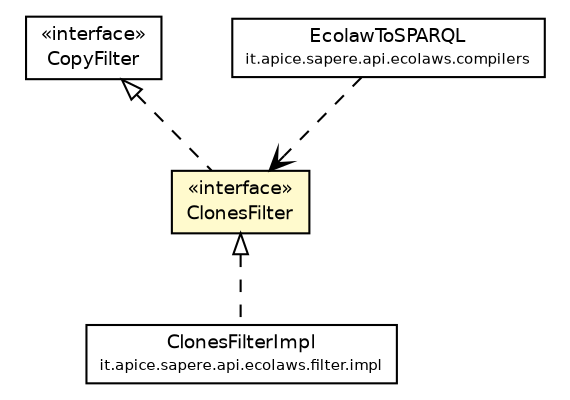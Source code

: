 #!/usr/local/bin/dot
#
# Class diagram 
# Generated by UmlGraph version 4.4 (http://www.spinellis.gr/sw/umlgraph)
#

digraph G {
	edge [fontname="Helvetica",fontsize=10,labelfontname="Helvetica",labelfontsize=10];
	node [fontname="Helvetica",fontsize=10,shape=plaintext];
	// it.apice.sapere.api.ecolaws.filters.CopyFilter
	c18453 [label=<<table border="0" cellborder="1" cellspacing="0" cellpadding="2" port="p" href="./CopyFilter.html">
		<tr><td><table border="0" cellspacing="0" cellpadding="1">
			<tr><td> &laquo;interface&raquo; </td></tr>
			<tr><td> CopyFilter </td></tr>
		</table></td></tr>
		</table>>, fontname="Helvetica", fontcolor="black", fontsize=9.0];
	// it.apice.sapere.api.ecolaws.filters.ClonesFilter
	c18454 [label=<<table border="0" cellborder="1" cellspacing="0" cellpadding="2" port="p" bgcolor="lemonChiffon" href="./ClonesFilter.html">
		<tr><td><table border="0" cellspacing="0" cellpadding="1">
			<tr><td> &laquo;interface&raquo; </td></tr>
			<tr><td> ClonesFilter </td></tr>
		</table></td></tr>
		</table>>, fontname="Helvetica", fontcolor="black", fontsize=9.0];
	// it.apice.sapere.api.ecolaws.compilers.EcolawToSPARQL
	c18533 [label=<<table border="0" cellborder="1" cellspacing="0" cellpadding="2" port="p" href="../compilers/EcolawToSPARQL.html">
		<tr><td><table border="0" cellspacing="0" cellpadding="1">
			<tr><td> EcolawToSPARQL </td></tr>
			<tr><td><font point-size="7.0"> it.apice.sapere.api.ecolaws.compilers </font></td></tr>
		</table></td></tr>
		</table>>, fontname="Helvetica", fontcolor="black", fontsize=9.0];
	// it.apice.sapere.api.ecolaws.filter.impl.ClonesFilterImpl
	c18540 [label=<<table border="0" cellborder="1" cellspacing="0" cellpadding="2" port="p" href="../filter/impl/ClonesFilterImpl.html">
		<tr><td><table border="0" cellspacing="0" cellpadding="1">
			<tr><td> ClonesFilterImpl </td></tr>
			<tr><td><font point-size="7.0"> it.apice.sapere.api.ecolaws.filter.impl </font></td></tr>
		</table></td></tr>
		</table>>, fontname="Helvetica", fontcolor="black", fontsize=9.0];
	//it.apice.sapere.api.ecolaws.filters.ClonesFilter implements it.apice.sapere.api.ecolaws.filters.CopyFilter
	c18453:p -> c18454:p [dir=back,arrowtail=empty,style=dashed];
	//it.apice.sapere.api.ecolaws.filter.impl.ClonesFilterImpl implements it.apice.sapere.api.ecolaws.filters.ClonesFilter
	c18454:p -> c18540:p [dir=back,arrowtail=empty,style=dashed];
	// it.apice.sapere.api.ecolaws.compilers.EcolawToSPARQL DEPEND it.apice.sapere.api.ecolaws.filters.ClonesFilter
	c18533:p -> c18454:p [taillabel="", label="", headlabel="", fontname="Helvetica", fontcolor="black", fontsize=10.0, color="black", arrowhead=open, style=dashed];
}

